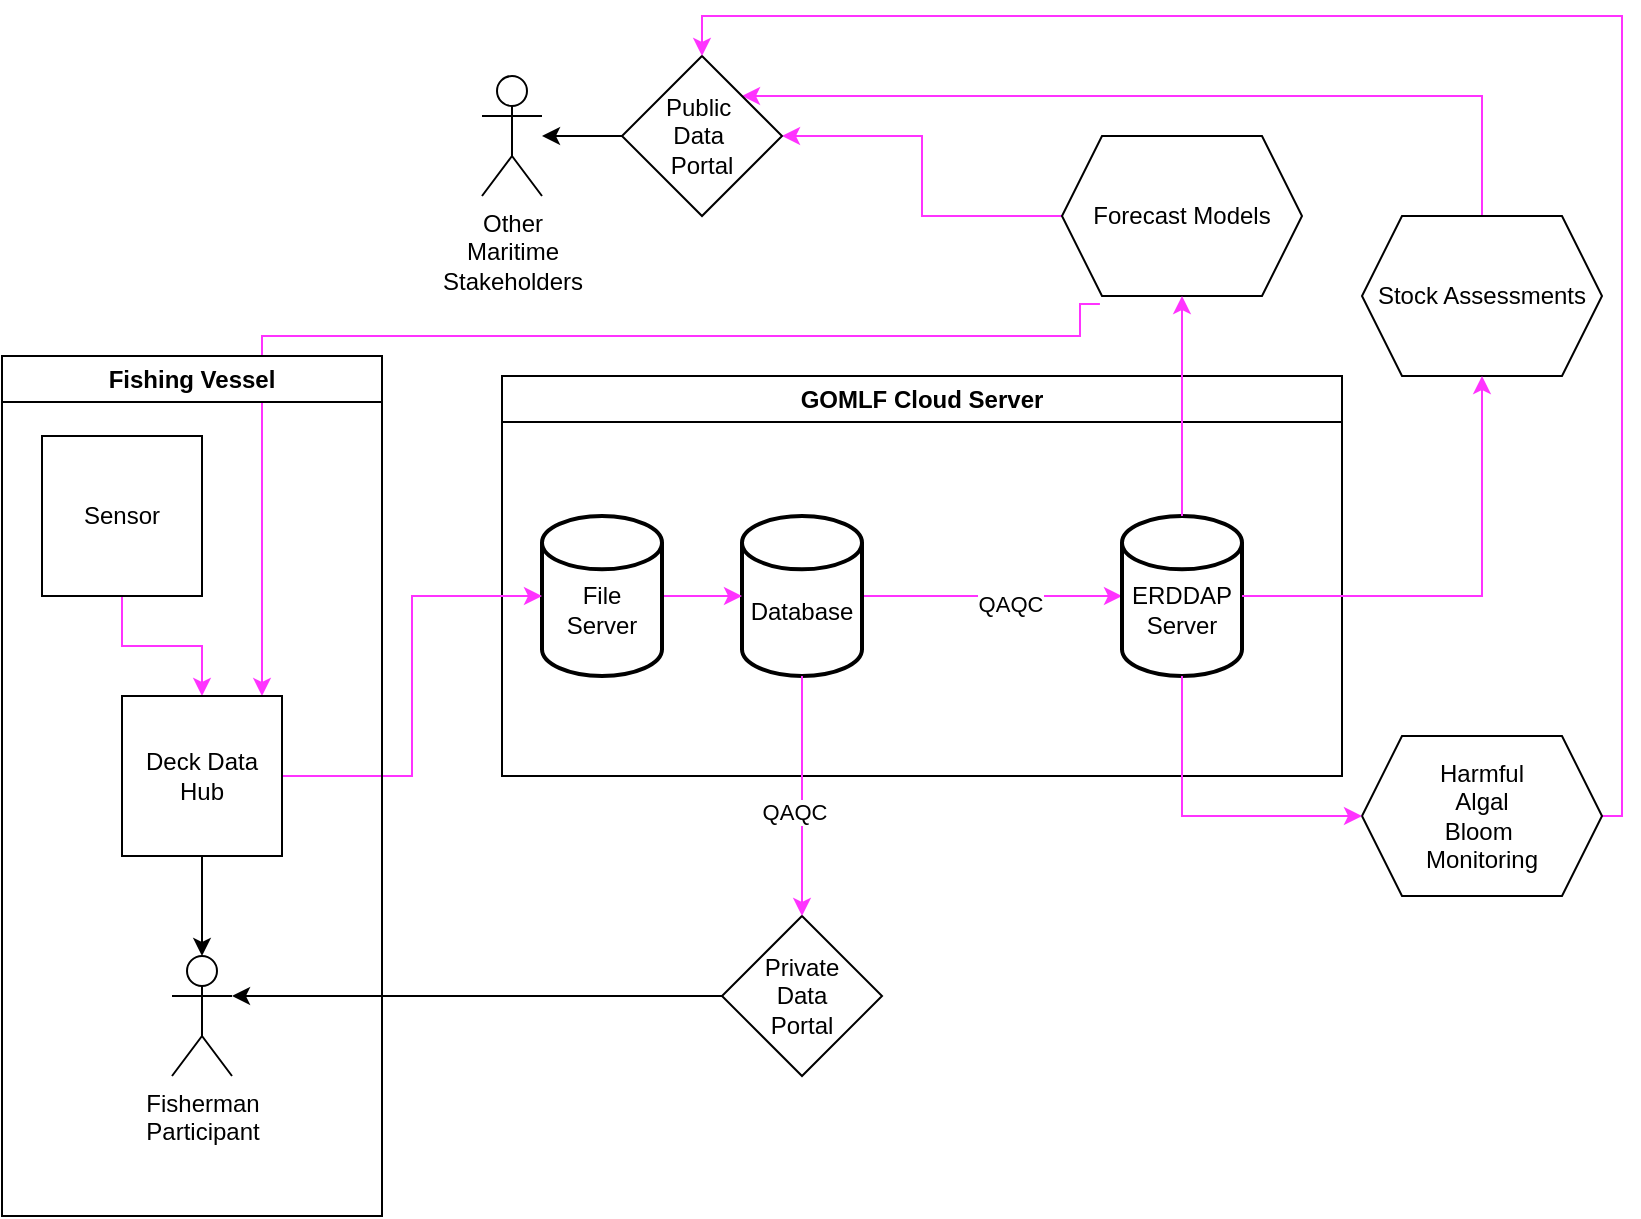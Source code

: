 <mxfile version="23.0.2" type="github">
  <diagram id="C5RBs43oDa-KdzZeNtuy" name="Page-1">
    <mxGraphModel dx="1674" dy="746" grid="1" gridSize="10" guides="1" tooltips="1" connect="1" arrows="1" fold="1" page="1" pageScale="1" pageWidth="827" pageHeight="1169" math="0" shadow="0">
      <root>
        <mxCell id="WIyWlLk6GJQsqaUBKTNV-0" />
        <mxCell id="WIyWlLk6GJQsqaUBKTNV-1" parent="WIyWlLk6GJQsqaUBKTNV-0" />
        <mxCell id="gEnCtnAQw9CKwuesXy05-21" value="" style="edgeStyle=orthogonalEdgeStyle;rounded=0;orthogonalLoop=1;jettySize=auto;html=1;entryX=0;entryY=0.5;entryDx=0;entryDy=0;strokeColor=#FF33FF;entryPerimeter=0;" edge="1" parent="WIyWlLk6GJQsqaUBKTNV-1" source="gEnCtnAQw9CKwuesXy05-9" target="gEnCtnAQw9CKwuesXy05-45">
          <mxGeometry relative="1" as="geometry">
            <mxPoint x="560" y="390" as="targetPoint" />
          </mxGeometry>
        </mxCell>
        <mxCell id="gEnCtnAQw9CKwuesXy05-25" value="QAQC" style="edgeLabel;html=1;align=center;verticalAlign=middle;resizable=0;points=[];" vertex="1" connectable="0" parent="gEnCtnAQw9CKwuesXy05-21">
          <mxGeometry x="0.133" y="-4" relative="1" as="geometry">
            <mxPoint as="offset" />
          </mxGeometry>
        </mxCell>
        <mxCell id="gEnCtnAQw9CKwuesXy05-9" value="&lt;br&gt;Database" style="strokeWidth=2;html=1;shape=mxgraph.flowchart.database;whiteSpace=wrap;" vertex="1" parent="WIyWlLk6GJQsqaUBKTNV-1">
          <mxGeometry x="380" y="350" width="60" height="80" as="geometry" />
        </mxCell>
        <mxCell id="gEnCtnAQw9CKwuesXy05-19" value="" style="edgeStyle=orthogonalEdgeStyle;rounded=0;orthogonalLoop=1;jettySize=auto;html=1;strokeColor=#FF33FF;" edge="1" parent="WIyWlLk6GJQsqaUBKTNV-1" source="gEnCtnAQw9CKwuesXy05-10" target="gEnCtnAQw9CKwuesXy05-9">
          <mxGeometry relative="1" as="geometry" />
        </mxCell>
        <mxCell id="gEnCtnAQw9CKwuesXy05-10" value="&lt;br&gt;File &lt;br&gt;Server" style="strokeWidth=2;html=1;shape=mxgraph.flowchart.database;whiteSpace=wrap;" vertex="1" parent="WIyWlLk6GJQsqaUBKTNV-1">
          <mxGeometry x="280" y="350" width="60" height="80" as="geometry" />
        </mxCell>
        <mxCell id="gEnCtnAQw9CKwuesXy05-17" value="GOMLF Cloud Server" style="swimlane;whiteSpace=wrap;html=1;" vertex="1" parent="WIyWlLk6GJQsqaUBKTNV-1">
          <mxGeometry x="260" y="280" width="420" height="200" as="geometry" />
        </mxCell>
        <mxCell id="gEnCtnAQw9CKwuesXy05-45" value="&lt;br&gt;ERDDAP&lt;br&gt;Server" style="strokeWidth=2;html=1;shape=mxgraph.flowchart.database;whiteSpace=wrap;" vertex="1" parent="gEnCtnAQw9CKwuesXy05-17">
          <mxGeometry x="310" y="70" width="60" height="80" as="geometry" />
        </mxCell>
        <mxCell id="gEnCtnAQw9CKwuesXy05-50" style="edgeStyle=orthogonalEdgeStyle;rounded=0;orthogonalLoop=1;jettySize=auto;html=1;exitX=0;exitY=0.5;exitDx=0;exitDy=0;entryX=1;entryY=0.5;entryDx=0;entryDy=0;strokeColor=#FF33FF;" edge="1" parent="WIyWlLk6GJQsqaUBKTNV-1" source="gEnCtnAQw9CKwuesXy05-26" target="gEnCtnAQw9CKwuesXy05-49">
          <mxGeometry relative="1" as="geometry" />
        </mxCell>
        <mxCell id="gEnCtnAQw9CKwuesXy05-60" style="edgeStyle=orthogonalEdgeStyle;rounded=0;orthogonalLoop=1;jettySize=auto;html=1;exitX=0.158;exitY=1.05;exitDx=0;exitDy=0;strokeColor=#FF33FF;exitPerimeter=0;" edge="1" parent="WIyWlLk6GJQsqaUBKTNV-1" source="gEnCtnAQw9CKwuesXy05-26" target="gEnCtnAQw9CKwuesXy05-28">
          <mxGeometry relative="1" as="geometry">
            <Array as="points">
              <mxPoint x="549" y="244" />
              <mxPoint x="549" y="260" />
              <mxPoint x="140" y="260" />
            </Array>
          </mxGeometry>
        </mxCell>
        <mxCell id="gEnCtnAQw9CKwuesXy05-26" value="Forecast Models" style="shape=hexagon;perimeter=hexagonPerimeter2;whiteSpace=wrap;html=1;fixedSize=1;" vertex="1" parent="WIyWlLk6GJQsqaUBKTNV-1">
          <mxGeometry x="540" y="160" width="120" height="80" as="geometry" />
        </mxCell>
        <mxCell id="gEnCtnAQw9CKwuesXy05-30" value="" style="edgeStyle=orthogonalEdgeStyle;rounded=0;orthogonalLoop=1;jettySize=auto;html=1;strokeColor=#FF33FF;" edge="1" parent="WIyWlLk6GJQsqaUBKTNV-1" source="gEnCtnAQw9CKwuesXy05-27" target="gEnCtnAQw9CKwuesXy05-28">
          <mxGeometry relative="1" as="geometry" />
        </mxCell>
        <mxCell id="gEnCtnAQw9CKwuesXy05-34" value="" style="edgeStyle=orthogonalEdgeStyle;rounded=0;orthogonalLoop=1;jettySize=auto;html=1;entryX=0;entryY=0.5;entryDx=0;entryDy=0;entryPerimeter=0;strokeColor=#FF33FF;" edge="1" parent="WIyWlLk6GJQsqaUBKTNV-1" source="gEnCtnAQw9CKwuesXy05-28" target="gEnCtnAQw9CKwuesXy05-10">
          <mxGeometry relative="1" as="geometry">
            <mxPoint x="230" y="480" as="targetPoint" />
          </mxGeometry>
        </mxCell>
        <mxCell id="gEnCtnAQw9CKwuesXy05-28" value="Deck Data Hub" style="whiteSpace=wrap;html=1;aspect=fixed;" vertex="1" parent="WIyWlLk6GJQsqaUBKTNV-1">
          <mxGeometry x="70" y="440" width="80" height="80" as="geometry" />
        </mxCell>
        <mxCell id="gEnCtnAQw9CKwuesXy05-29" value="Fishing Vessel" style="swimlane;whiteSpace=wrap;html=1;" vertex="1" parent="WIyWlLk6GJQsqaUBKTNV-1">
          <mxGeometry x="10" y="270" width="190" height="430" as="geometry" />
        </mxCell>
        <mxCell id="gEnCtnAQw9CKwuesXy05-39" value="Fisherman&lt;br&gt;Participant" style="shape=umlActor;verticalLabelPosition=bottom;verticalAlign=top;html=1;outlineConnect=0;" vertex="1" parent="gEnCtnAQw9CKwuesXy05-29">
          <mxGeometry x="85" y="300" width="30" height="60" as="geometry" />
        </mxCell>
        <mxCell id="gEnCtnAQw9CKwuesXy05-27" value="Sensor" style="whiteSpace=wrap;html=1;aspect=fixed;" vertex="1" parent="gEnCtnAQw9CKwuesXy05-29">
          <mxGeometry x="20" y="40" width="80" height="80" as="geometry" />
        </mxCell>
        <mxCell id="gEnCtnAQw9CKwuesXy05-35" value="" style="edgeStyle=orthogonalEdgeStyle;rounded=0;orthogonalLoop=1;jettySize=auto;html=1;strokeColor=#FF33FF;exitX=0.5;exitY=0;exitDx=0;exitDy=0;exitPerimeter=0;" edge="1" parent="WIyWlLk6GJQsqaUBKTNV-1" source="gEnCtnAQw9CKwuesXy05-45" target="gEnCtnAQw9CKwuesXy05-26">
          <mxGeometry relative="1" as="geometry">
            <mxPoint x="600" y="430" as="sourcePoint" />
          </mxGeometry>
        </mxCell>
        <mxCell id="gEnCtnAQw9CKwuesXy05-64" style="edgeStyle=orthogonalEdgeStyle;rounded=0;orthogonalLoop=1;jettySize=auto;html=1;exitX=0.5;exitY=0;exitDx=0;exitDy=0;entryX=1;entryY=0;entryDx=0;entryDy=0;strokeColor=#FF33FF;" edge="1" parent="WIyWlLk6GJQsqaUBKTNV-1" source="gEnCtnAQw9CKwuesXy05-36" target="gEnCtnAQw9CKwuesXy05-49">
          <mxGeometry relative="1" as="geometry" />
        </mxCell>
        <mxCell id="gEnCtnAQw9CKwuesXy05-36" value="Stock Assessments" style="shape=hexagon;perimeter=hexagonPerimeter2;whiteSpace=wrap;html=1;fixedSize=1;" vertex="1" parent="WIyWlLk6GJQsqaUBKTNV-1">
          <mxGeometry x="690" y="200" width="120" height="80" as="geometry" />
        </mxCell>
        <mxCell id="gEnCtnAQw9CKwuesXy05-38" value="" style="edgeStyle=orthogonalEdgeStyle;rounded=0;orthogonalLoop=1;jettySize=auto;html=1;entryX=0.5;entryY=1;entryDx=0;entryDy=0;strokeColor=#FF33FF;exitX=1;exitY=0.5;exitDx=0;exitDy=0;exitPerimeter=0;" edge="1" parent="WIyWlLk6GJQsqaUBKTNV-1" source="gEnCtnAQw9CKwuesXy05-45" target="gEnCtnAQw9CKwuesXy05-36">
          <mxGeometry relative="1" as="geometry">
            <mxPoint x="640" y="390" as="sourcePoint" />
            <mxPoint x="720" y="390" as="targetPoint" />
          </mxGeometry>
        </mxCell>
        <mxCell id="gEnCtnAQw9CKwuesXy05-41" value="" style="endArrow=classic;html=1;rounded=0;exitX=0.5;exitY=1;exitDx=0;exitDy=0;entryX=0.5;entryY=0;entryDx=0;entryDy=0;entryPerimeter=0;" edge="1" parent="WIyWlLk6GJQsqaUBKTNV-1" source="gEnCtnAQw9CKwuesXy05-28" target="gEnCtnAQw9CKwuesXy05-39">
          <mxGeometry width="50" height="50" relative="1" as="geometry">
            <mxPoint x="390" y="410" as="sourcePoint" />
            <mxPoint x="440" y="360" as="targetPoint" />
          </mxGeometry>
        </mxCell>
        <mxCell id="gEnCtnAQw9CKwuesXy05-43" value="Other&lt;br&gt;Maritime&lt;br&gt;Stakeholders" style="shape=umlActor;verticalLabelPosition=bottom;verticalAlign=top;html=1;outlineConnect=0;" vertex="1" parent="WIyWlLk6GJQsqaUBKTNV-1">
          <mxGeometry x="250" y="130" width="30" height="60" as="geometry" />
        </mxCell>
        <mxCell id="gEnCtnAQw9CKwuesXy05-63" style="edgeStyle=orthogonalEdgeStyle;rounded=0;orthogonalLoop=1;jettySize=auto;html=1;exitX=0;exitY=0.5;exitDx=0;exitDy=0;" edge="1" parent="WIyWlLk6GJQsqaUBKTNV-1" source="gEnCtnAQw9CKwuesXy05-49" target="gEnCtnAQw9CKwuesXy05-43">
          <mxGeometry relative="1" as="geometry" />
        </mxCell>
        <mxCell id="gEnCtnAQw9CKwuesXy05-49" value="Public&amp;nbsp;&lt;br&gt;Data&amp;nbsp;&lt;br&gt;Portal" style="rhombus;whiteSpace=wrap;html=1;" vertex="1" parent="WIyWlLk6GJQsqaUBKTNV-1">
          <mxGeometry x="320" y="120" width="80" height="80" as="geometry" />
        </mxCell>
        <mxCell id="gEnCtnAQw9CKwuesXy05-52" value="Private&lt;br&gt;Data&lt;br&gt;Portal" style="rhombus;whiteSpace=wrap;html=1;" vertex="1" parent="WIyWlLk6GJQsqaUBKTNV-1">
          <mxGeometry x="370" y="550" width="80" height="80" as="geometry" />
        </mxCell>
        <mxCell id="gEnCtnAQw9CKwuesXy05-55" value="" style="edgeStyle=orthogonalEdgeStyle;rounded=0;orthogonalLoop=1;jettySize=auto;html=1;entryX=0.5;entryY=0;entryDx=0;entryDy=0;strokeColor=#FF33FF;exitX=0.5;exitY=1;exitDx=0;exitDy=0;exitPerimeter=0;" edge="1" parent="WIyWlLk6GJQsqaUBKTNV-1" source="gEnCtnAQw9CKwuesXy05-9" target="gEnCtnAQw9CKwuesXy05-52">
          <mxGeometry relative="1" as="geometry">
            <mxPoint x="450" y="400" as="sourcePoint" />
            <mxPoint x="580" y="400" as="targetPoint" />
          </mxGeometry>
        </mxCell>
        <mxCell id="gEnCtnAQw9CKwuesXy05-56" value="QAQC" style="edgeLabel;html=1;align=center;verticalAlign=middle;resizable=0;points=[];" vertex="1" connectable="0" parent="gEnCtnAQw9CKwuesXy05-55">
          <mxGeometry x="0.133" y="-4" relative="1" as="geometry">
            <mxPoint as="offset" />
          </mxGeometry>
        </mxCell>
        <mxCell id="gEnCtnAQw9CKwuesXy05-59" style="edgeStyle=orthogonalEdgeStyle;rounded=0;orthogonalLoop=1;jettySize=auto;html=1;exitX=0;exitY=0.5;exitDx=0;exitDy=0;entryX=1;entryY=0.333;entryDx=0;entryDy=0;entryPerimeter=0;" edge="1" parent="WIyWlLk6GJQsqaUBKTNV-1" source="gEnCtnAQw9CKwuesXy05-52" target="gEnCtnAQw9CKwuesXy05-39">
          <mxGeometry relative="1" as="geometry" />
        </mxCell>
        <mxCell id="gEnCtnAQw9CKwuesXy05-65" style="edgeStyle=orthogonalEdgeStyle;rounded=0;orthogonalLoop=1;jettySize=auto;html=1;exitX=1;exitY=0.5;exitDx=0;exitDy=0;entryX=0.5;entryY=0;entryDx=0;entryDy=0;strokeColor=#FF33FF;" edge="1" parent="WIyWlLk6GJQsqaUBKTNV-1" source="gEnCtnAQw9CKwuesXy05-61" target="gEnCtnAQw9CKwuesXy05-49">
          <mxGeometry relative="1" as="geometry">
            <Array as="points">
              <mxPoint x="820" y="500" />
              <mxPoint x="820" y="100" />
              <mxPoint x="360" y="100" />
            </Array>
          </mxGeometry>
        </mxCell>
        <mxCell id="gEnCtnAQw9CKwuesXy05-61" value="Harmful&lt;br&gt;Algal&lt;br&gt;Bloom&amp;nbsp;&lt;br&gt;Monitoring" style="shape=hexagon;perimeter=hexagonPerimeter2;whiteSpace=wrap;html=1;fixedSize=1;" vertex="1" parent="WIyWlLk6GJQsqaUBKTNV-1">
          <mxGeometry x="690" y="460" width="120" height="80" as="geometry" />
        </mxCell>
        <mxCell id="gEnCtnAQw9CKwuesXy05-62" style="edgeStyle=orthogonalEdgeStyle;rounded=0;orthogonalLoop=1;jettySize=auto;html=1;exitX=0.5;exitY=1;exitDx=0;exitDy=0;exitPerimeter=0;entryX=0;entryY=0.5;entryDx=0;entryDy=0;strokeColor=#FF33FF;" edge="1" parent="WIyWlLk6GJQsqaUBKTNV-1" source="gEnCtnAQw9CKwuesXy05-45" target="gEnCtnAQw9CKwuesXy05-61">
          <mxGeometry relative="1" as="geometry" />
        </mxCell>
      </root>
    </mxGraphModel>
  </diagram>
</mxfile>
